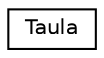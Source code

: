 digraph "Jerarquia Gràfica de la Classe"
{
  edge [fontname="Helvetica",fontsize="10",labelfontname="Helvetica",labelfontsize="10"];
  node [fontname="Helvetica",fontsize="10",shape=record];
  rankdir="LR";
  Node1 [label="Taula",height=0.2,width=0.4,color="black", fillcolor="white", style="filled",URL="$classTaula.html"];
}
